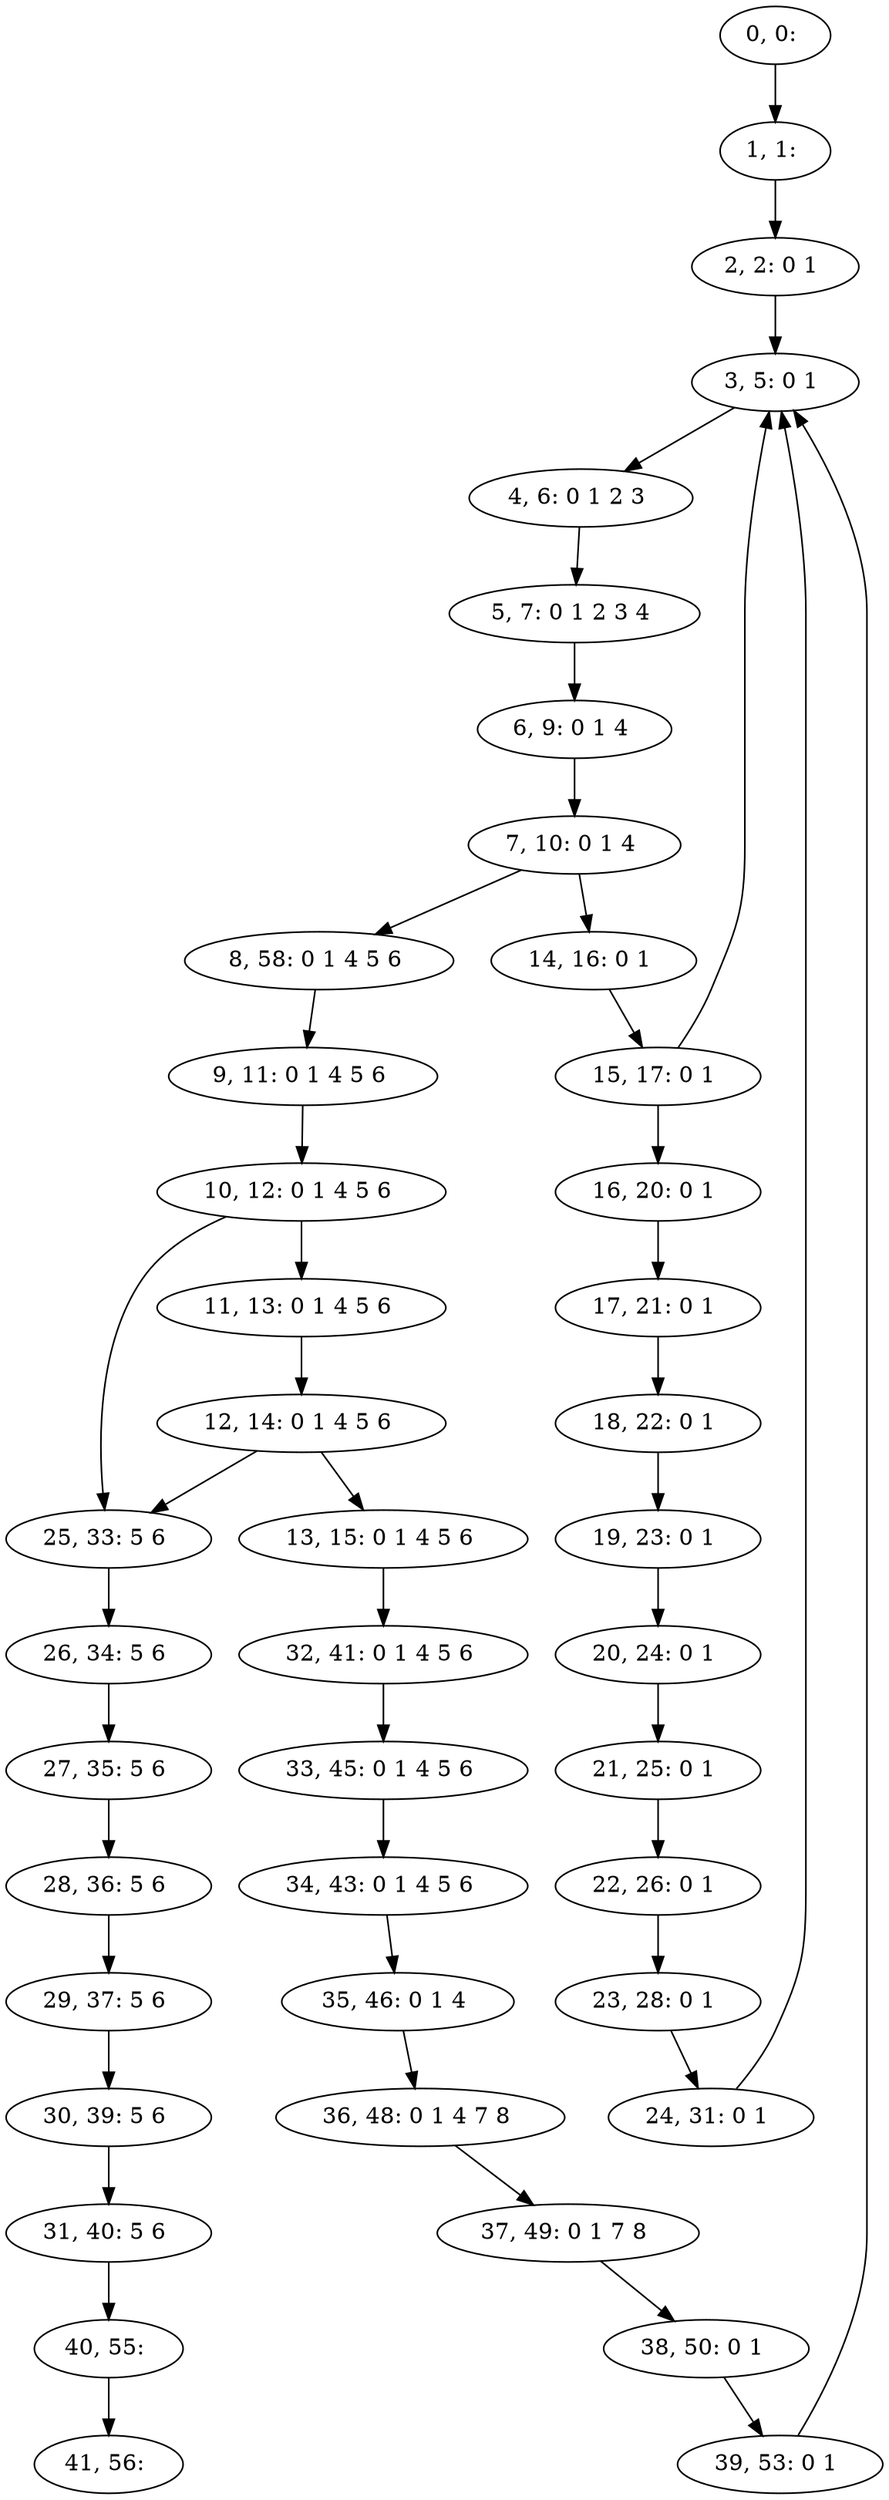 digraph G {
0[label="0, 0: "];
1[label="1, 1: "];
2[label="2, 2: 0 1 "];
3[label="3, 5: 0 1 "];
4[label="4, 6: 0 1 2 3 "];
5[label="5, 7: 0 1 2 3 4 "];
6[label="6, 9: 0 1 4 "];
7[label="7, 10: 0 1 4 "];
8[label="8, 58: 0 1 4 5 6 "];
9[label="9, 11: 0 1 4 5 6 "];
10[label="10, 12: 0 1 4 5 6 "];
11[label="11, 13: 0 1 4 5 6 "];
12[label="12, 14: 0 1 4 5 6 "];
13[label="13, 15: 0 1 4 5 6 "];
14[label="14, 16: 0 1 "];
15[label="15, 17: 0 1 "];
16[label="16, 20: 0 1 "];
17[label="17, 21: 0 1 "];
18[label="18, 22: 0 1 "];
19[label="19, 23: 0 1 "];
20[label="20, 24: 0 1 "];
21[label="21, 25: 0 1 "];
22[label="22, 26: 0 1 "];
23[label="23, 28: 0 1 "];
24[label="24, 31: 0 1 "];
25[label="25, 33: 5 6 "];
26[label="26, 34: 5 6 "];
27[label="27, 35: 5 6 "];
28[label="28, 36: 5 6 "];
29[label="29, 37: 5 6 "];
30[label="30, 39: 5 6 "];
31[label="31, 40: 5 6 "];
32[label="32, 41: 0 1 4 5 6 "];
33[label="33, 45: 0 1 4 5 6 "];
34[label="34, 43: 0 1 4 5 6 "];
35[label="35, 46: 0 1 4 "];
36[label="36, 48: 0 1 4 7 8 "];
37[label="37, 49: 0 1 7 8 "];
38[label="38, 50: 0 1 "];
39[label="39, 53: 0 1 "];
40[label="40, 55: "];
41[label="41, 56: "];
0->1 ;
1->2 ;
2->3 ;
3->4 ;
4->5 ;
5->6 ;
6->7 ;
7->8 ;
7->14 ;
8->9 ;
9->10 ;
10->11 ;
10->25 ;
11->12 ;
12->13 ;
12->25 ;
13->32 ;
14->15 ;
15->16 ;
15->3 ;
16->17 ;
17->18 ;
18->19 ;
19->20 ;
20->21 ;
21->22 ;
22->23 ;
23->24 ;
24->3 ;
25->26 ;
26->27 ;
27->28 ;
28->29 ;
29->30 ;
30->31 ;
31->40 ;
32->33 ;
33->34 ;
34->35 ;
35->36 ;
36->37 ;
37->38 ;
38->39 ;
39->3 ;
40->41 ;
}
